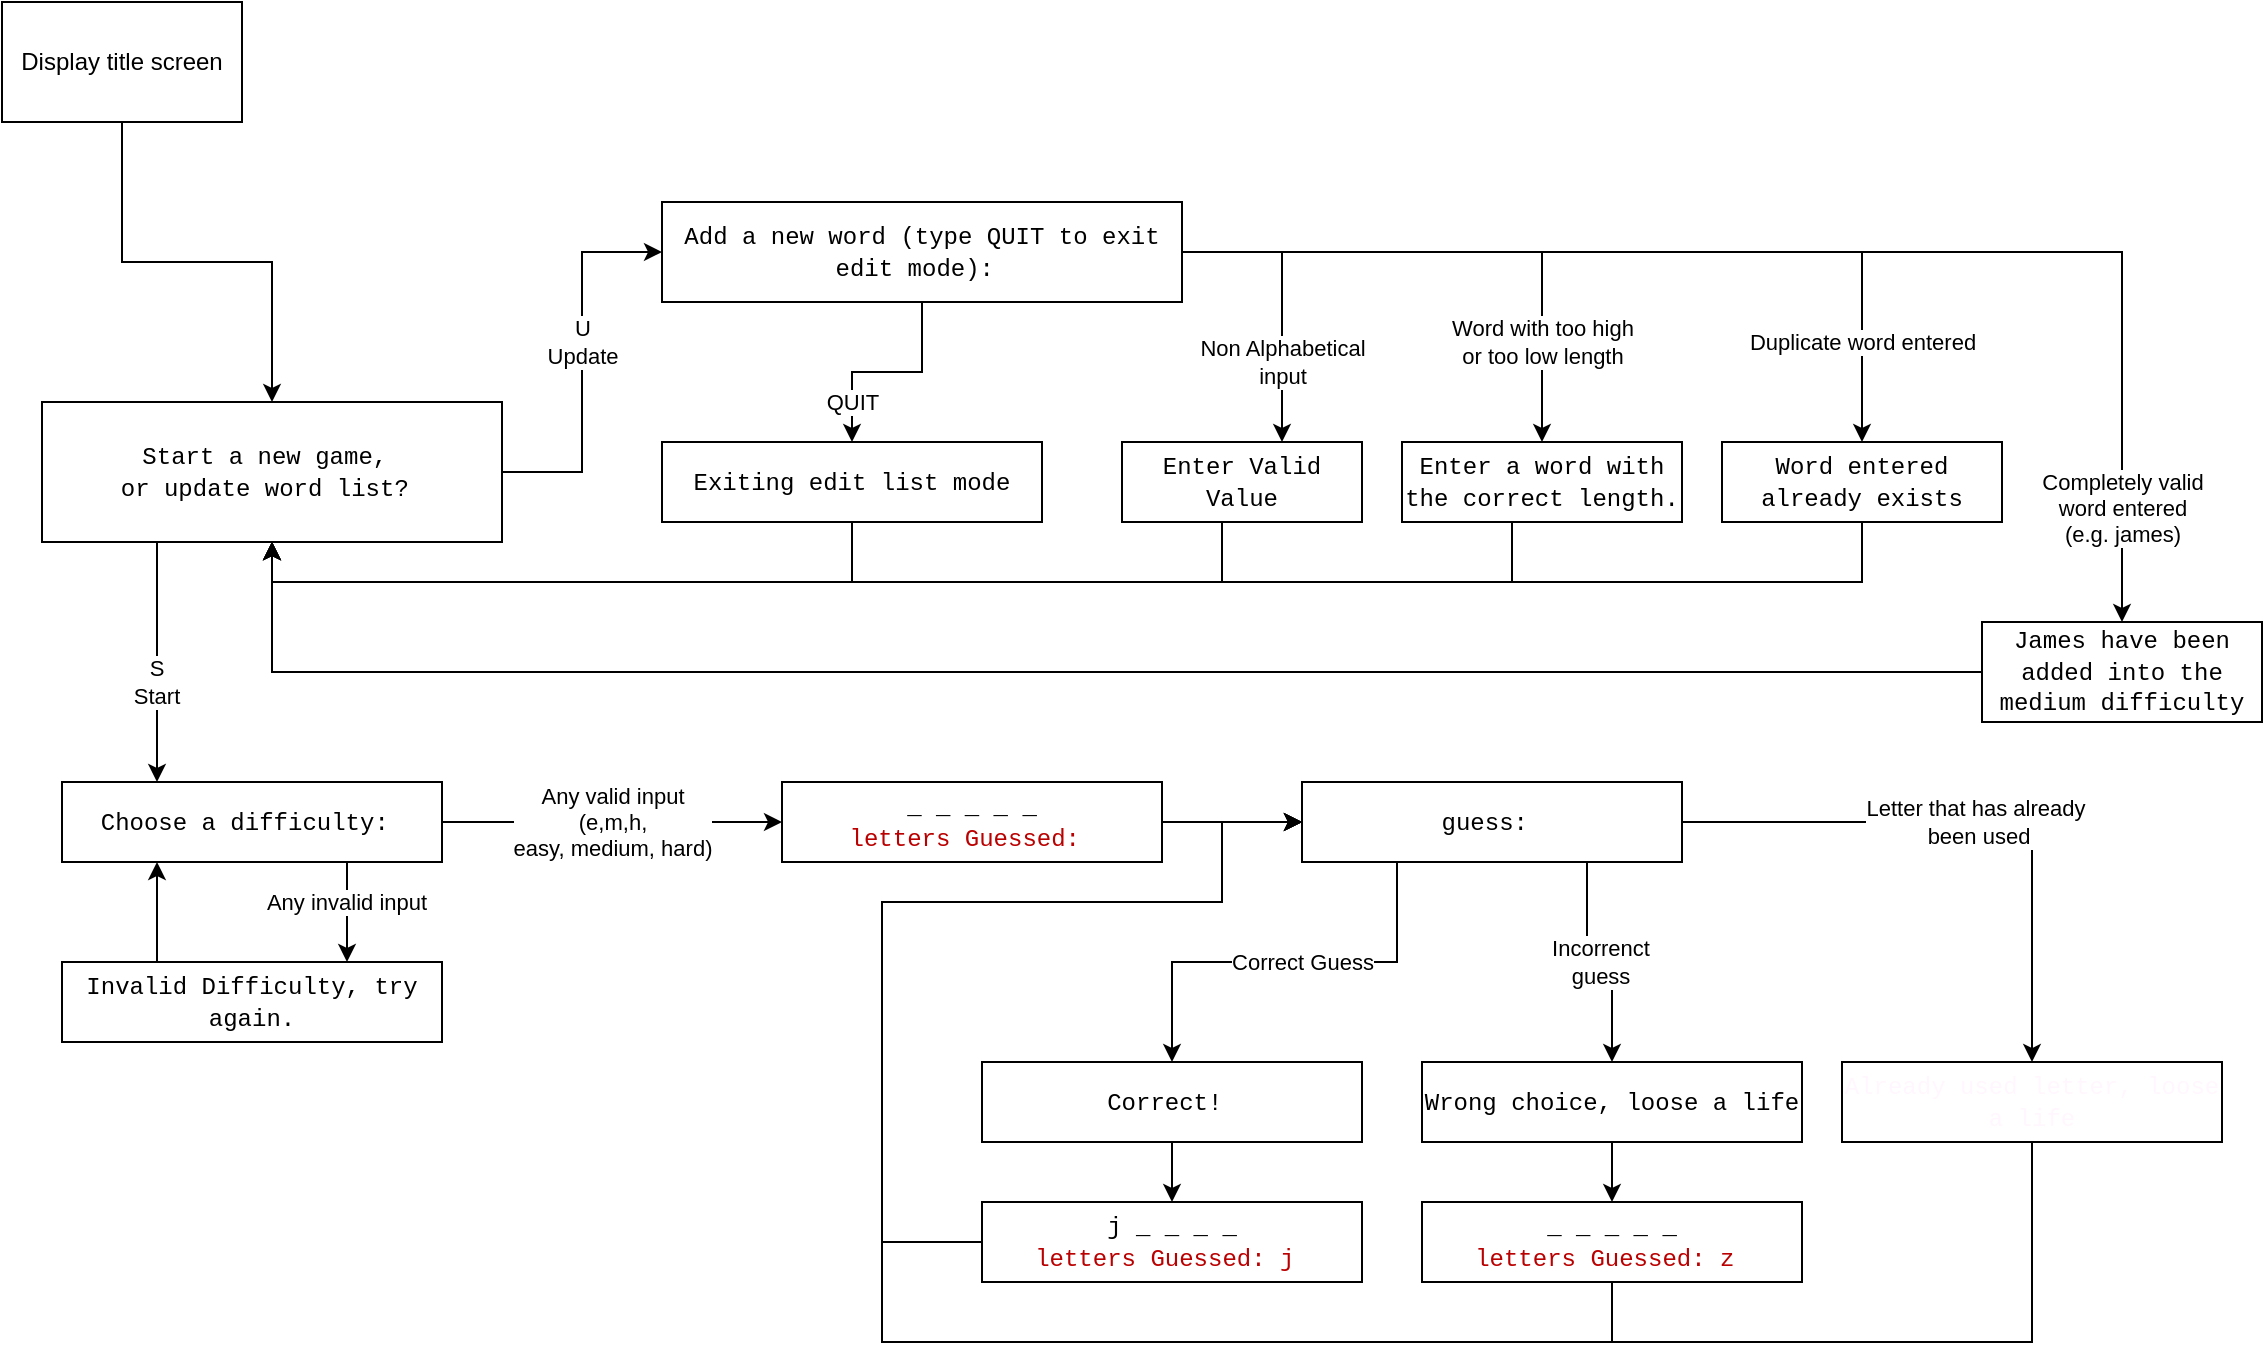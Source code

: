 <mxfile version="26.1.0">
  <diagram name="Page-1" id="wcU89FCxmK8TwFyxBk0u">
    <mxGraphModel dx="1230" dy="810" grid="1" gridSize="10" guides="1" tooltips="1" connect="1" arrows="1" fold="1" page="1" pageScale="1" pageWidth="1169" pageHeight="827" math="0" shadow="0">
      <root>
        <mxCell id="0" />
        <mxCell id="1" parent="0" />
        <mxCell id="UUgWVv2ZVk7OZgaHs7lp-29" value="" style="edgeStyle=orthogonalEdgeStyle;rounded=0;orthogonalLoop=1;jettySize=auto;html=1;" parent="1" source="UUgWVv2ZVk7OZgaHs7lp-27" target="UUgWVv2ZVk7OZgaHs7lp-28" edge="1">
          <mxGeometry relative="1" as="geometry" />
        </mxCell>
        <mxCell id="UUgWVv2ZVk7OZgaHs7lp-27" value="Display title screen" style="rounded=0;whiteSpace=wrap;html=1;" parent="1" vertex="1">
          <mxGeometry x="20" y="20" width="120" height="60" as="geometry" />
        </mxCell>
        <mxCell id="UUgWVv2ZVk7OZgaHs7lp-38" style="edgeStyle=orthogonalEdgeStyle;rounded=0;orthogonalLoop=1;jettySize=auto;html=1;entryX=0;entryY=0.5;entryDx=0;entryDy=0;" parent="1" source="UUgWVv2ZVk7OZgaHs7lp-28" target="UUgWVv2ZVk7OZgaHs7lp-30" edge="1">
          <mxGeometry relative="1" as="geometry" />
        </mxCell>
        <mxCell id="UUgWVv2ZVk7OZgaHs7lp-39" value="U&lt;br&gt;Update" style="edgeLabel;html=1;align=center;verticalAlign=middle;resizable=0;points=[];" parent="UUgWVv2ZVk7OZgaHs7lp-38" vertex="1" connectable="0">
          <mxGeometry x="0.305" y="-4" relative="1" as="geometry">
            <mxPoint x="-4" y="19" as="offset" />
          </mxGeometry>
        </mxCell>
        <mxCell id="34qyB1KcK59s6ThQKmhQ-4" style="edgeStyle=orthogonalEdgeStyle;rounded=0;orthogonalLoop=1;jettySize=auto;html=1;entryX=0.25;entryY=0;entryDx=0;entryDy=0;exitX=0.25;exitY=1;exitDx=0;exitDy=0;" edge="1" parent="1" source="UUgWVv2ZVk7OZgaHs7lp-28" target="34qyB1KcK59s6ThQKmhQ-3">
          <mxGeometry relative="1" as="geometry" />
        </mxCell>
        <mxCell id="34qyB1KcK59s6ThQKmhQ-5" value="S&lt;div&gt;Start&lt;/div&gt;" style="edgeLabel;html=1;align=center;verticalAlign=middle;resizable=0;points=[];" vertex="1" connectable="0" parent="34qyB1KcK59s6ThQKmhQ-4">
          <mxGeometry x="0.177" y="-1" relative="1" as="geometry">
            <mxPoint y="-1" as="offset" />
          </mxGeometry>
        </mxCell>
        <mxCell id="UUgWVv2ZVk7OZgaHs7lp-28" value="&lt;div&gt;&lt;font face=&quot;Courier New&quot;&gt;Start a new game,&amp;nbsp;&lt;/font&gt;&lt;/div&gt;&lt;div&gt;&lt;font face=&quot;Courier New&quot;&gt;or update word list?&amp;nbsp;&lt;/font&gt;&lt;/div&gt;" style="whiteSpace=wrap;html=1;rounded=0;" parent="1" vertex="1">
          <mxGeometry x="40" y="220" width="230" height="70" as="geometry" />
        </mxCell>
        <mxCell id="UUgWVv2ZVk7OZgaHs7lp-32" style="edgeStyle=orthogonalEdgeStyle;rounded=0;orthogonalLoop=1;jettySize=auto;html=1;entryX=0.5;entryY=0;entryDx=0;entryDy=0;exitX=0.5;exitY=1;exitDx=0;exitDy=0;" parent="1" source="UUgWVv2ZVk7OZgaHs7lp-30" target="UUgWVv2ZVk7OZgaHs7lp-40" edge="1">
          <mxGeometry relative="1" as="geometry">
            <Array as="points" />
          </mxGeometry>
        </mxCell>
        <mxCell id="UUgWVv2ZVk7OZgaHs7lp-34" value="QUIT" style="edgeLabel;html=1;align=center;verticalAlign=middle;resizable=0;points=[];" parent="UUgWVv2ZVk7OZgaHs7lp-32" vertex="1" connectable="0">
          <mxGeometry x="-0.789" y="1" relative="1" as="geometry">
            <mxPoint x="-36" y="39" as="offset" />
          </mxGeometry>
        </mxCell>
        <mxCell id="UUgWVv2ZVk7OZgaHs7lp-43" value="" style="edgeStyle=orthogonalEdgeStyle;rounded=0;orthogonalLoop=1;jettySize=auto;html=1;" parent="1" source="UUgWVv2ZVk7OZgaHs7lp-30" target="UUgWVv2ZVk7OZgaHs7lp-42" edge="1">
          <mxGeometry relative="1" as="geometry">
            <Array as="points">
              <mxPoint x="660" y="145" />
            </Array>
          </mxGeometry>
        </mxCell>
        <mxCell id="UUgWVv2ZVk7OZgaHs7lp-44" value="Non Alphabetical&lt;br&gt;input" style="edgeLabel;html=1;align=center;verticalAlign=middle;resizable=0;points=[];" parent="UUgWVv2ZVk7OZgaHs7lp-43" vertex="1" connectable="0">
          <mxGeometry x="-0.118" y="-4" relative="1" as="geometry">
            <mxPoint x="4" y="41" as="offset" />
          </mxGeometry>
        </mxCell>
        <mxCell id="UUgWVv2ZVk7OZgaHs7lp-46" style="edgeStyle=orthogonalEdgeStyle;rounded=0;orthogonalLoop=1;jettySize=auto;html=1;entryX=0.5;entryY=0;entryDx=0;entryDy=0;" parent="1" source="UUgWVv2ZVk7OZgaHs7lp-30" target="UUgWVv2ZVk7OZgaHs7lp-48" edge="1">
          <mxGeometry relative="1" as="geometry">
            <mxPoint x="850" y="210" as="targetPoint" />
          </mxGeometry>
        </mxCell>
        <mxCell id="UUgWVv2ZVk7OZgaHs7lp-47" value="Word with too high&lt;div&gt;or too low length&lt;/div&gt;" style="edgeLabel;html=1;align=center;verticalAlign=middle;resizable=0;points=[];" parent="UUgWVv2ZVk7OZgaHs7lp-46" vertex="1" connectable="0">
          <mxGeometry x="0.346" relative="1" as="geometry">
            <mxPoint y="40" as="offset" />
          </mxGeometry>
        </mxCell>
        <mxCell id="UUgWVv2ZVk7OZgaHs7lp-52" style="edgeStyle=orthogonalEdgeStyle;rounded=0;orthogonalLoop=1;jettySize=auto;html=1;entryX=0.5;entryY=0;entryDx=0;entryDy=0;" parent="1" source="UUgWVv2ZVk7OZgaHs7lp-30" target="UUgWVv2ZVk7OZgaHs7lp-51" edge="1">
          <mxGeometry relative="1" as="geometry" />
        </mxCell>
        <mxCell id="UUgWVv2ZVk7OZgaHs7lp-54" value="Duplicate word entered" style="edgeLabel;html=1;align=center;verticalAlign=middle;resizable=0;points=[];" parent="UUgWVv2ZVk7OZgaHs7lp-52" vertex="1" connectable="0">
          <mxGeometry x="0.652" y="5" relative="1" as="geometry">
            <mxPoint x="-5" y="25" as="offset" />
          </mxGeometry>
        </mxCell>
        <mxCell id="UUgWVv2ZVk7OZgaHs7lp-56" style="edgeStyle=orthogonalEdgeStyle;rounded=0;orthogonalLoop=1;jettySize=auto;html=1;entryX=0.5;entryY=0;entryDx=0;entryDy=0;" parent="1" source="UUgWVv2ZVk7OZgaHs7lp-30" target="UUgWVv2ZVk7OZgaHs7lp-58" edge="1">
          <mxGeometry relative="1" as="geometry">
            <mxPoint x="1100" y="240" as="targetPoint" />
          </mxGeometry>
        </mxCell>
        <mxCell id="UUgWVv2ZVk7OZgaHs7lp-57" value="Completely valid&lt;div&gt;word entered&lt;br&gt;(e.g. james)&lt;/div&gt;" style="edgeLabel;html=1;align=center;verticalAlign=middle;resizable=0;points=[];" parent="UUgWVv2ZVk7OZgaHs7lp-56" vertex="1" connectable="0">
          <mxGeometry x="0.77" relative="1" as="geometry">
            <mxPoint y="18" as="offset" />
          </mxGeometry>
        </mxCell>
        <mxCell id="UUgWVv2ZVk7OZgaHs7lp-30" value="&lt;div&gt;&lt;font style=&quot;background-color: transparent; color: light-dark(rgb(0, 0, 0), rgb(255, 255, 255));&quot; face=&quot;Courier New&quot;&gt;Add a new word (type QUIT to exit edit mode):&amp;nbsp;&lt;/font&gt;&lt;/div&gt;" style="whiteSpace=wrap;html=1;rounded=0;" parent="1" vertex="1">
          <mxGeometry x="350" y="120" width="260" height="50" as="geometry" />
        </mxCell>
        <mxCell id="UUgWVv2ZVk7OZgaHs7lp-41" style="edgeStyle=orthogonalEdgeStyle;rounded=0;orthogonalLoop=1;jettySize=auto;html=1;entryX=0.5;entryY=1;entryDx=0;entryDy=0;exitX=0.5;exitY=1;exitDx=0;exitDy=0;" parent="1" source="UUgWVv2ZVk7OZgaHs7lp-40" target="UUgWVv2ZVk7OZgaHs7lp-28" edge="1">
          <mxGeometry relative="1" as="geometry">
            <Array as="points">
              <mxPoint x="445" y="310" />
              <mxPoint x="155" y="310" />
            </Array>
          </mxGeometry>
        </mxCell>
        <mxCell id="UUgWVv2ZVk7OZgaHs7lp-40" value="&lt;font style=&quot;color: light-dark(rgb(0, 0, 0), rgb(255, 255, 255));&quot; face=&quot;Courier New&quot;&gt;Exiting edit list mode&lt;/font&gt;" style="whiteSpace=wrap;html=1;rounded=0;" parent="1" vertex="1">
          <mxGeometry x="350" y="240" width="190" height="40" as="geometry" />
        </mxCell>
        <mxCell id="UUgWVv2ZVk7OZgaHs7lp-45" style="edgeStyle=orthogonalEdgeStyle;rounded=0;orthogonalLoop=1;jettySize=auto;html=1;entryX=0.5;entryY=1;entryDx=0;entryDy=0;exitX=0.25;exitY=1;exitDx=0;exitDy=0;" parent="1" source="UUgWVv2ZVk7OZgaHs7lp-42" target="UUgWVv2ZVk7OZgaHs7lp-28" edge="1">
          <mxGeometry relative="1" as="geometry">
            <Array as="points">
              <mxPoint x="630" y="310" />
              <mxPoint x="155" y="310" />
            </Array>
          </mxGeometry>
        </mxCell>
        <mxCell id="UUgWVv2ZVk7OZgaHs7lp-42" value="&lt;font face=&quot;Courier New&quot;&gt;Enter Valid Value&lt;/font&gt;" style="whiteSpace=wrap;html=1;rounded=0;" parent="1" vertex="1">
          <mxGeometry x="580" y="240" width="120" height="40" as="geometry" />
        </mxCell>
        <mxCell id="UUgWVv2ZVk7OZgaHs7lp-49" style="edgeStyle=orthogonalEdgeStyle;rounded=0;orthogonalLoop=1;jettySize=auto;html=1;entryX=0.5;entryY=1;entryDx=0;entryDy=0;exitX=0.25;exitY=1;exitDx=0;exitDy=0;" parent="1" source="UUgWVv2ZVk7OZgaHs7lp-48" target="UUgWVv2ZVk7OZgaHs7lp-28" edge="1">
          <mxGeometry relative="1" as="geometry">
            <Array as="points">
              <mxPoint x="775" y="310" />
              <mxPoint x="155" y="310" />
            </Array>
          </mxGeometry>
        </mxCell>
        <mxCell id="UUgWVv2ZVk7OZgaHs7lp-48" value="&lt;font style=&quot;color: light-dark(rgb(0, 0, 0), rgb(255, 255, 255));&quot; face=&quot;Courier New&quot;&gt;Enter a word with the correct length.&lt;/font&gt;" style="whiteSpace=wrap;html=1;rounded=0;" parent="1" vertex="1">
          <mxGeometry x="720" y="240" width="140" height="40" as="geometry" />
        </mxCell>
        <mxCell id="UUgWVv2ZVk7OZgaHs7lp-55" style="edgeStyle=orthogonalEdgeStyle;rounded=0;orthogonalLoop=1;jettySize=auto;html=1;entryX=0.5;entryY=1;entryDx=0;entryDy=0;" parent="1" source="UUgWVv2ZVk7OZgaHs7lp-51" target="UUgWVv2ZVk7OZgaHs7lp-28" edge="1">
          <mxGeometry relative="1" as="geometry">
            <Array as="points">
              <mxPoint x="950" y="310" />
              <mxPoint x="155" y="310" />
            </Array>
          </mxGeometry>
        </mxCell>
        <mxCell id="UUgWVv2ZVk7OZgaHs7lp-51" value="&lt;font style=&quot;color: light-dark(rgb(0, 0, 0), rgb(255, 255, 255));&quot; face=&quot;Courier New&quot;&gt;Word entered already exists&lt;/font&gt;" style="whiteSpace=wrap;html=1;rounded=0;" parent="1" vertex="1">
          <mxGeometry x="880" y="240" width="140" height="40" as="geometry" />
        </mxCell>
        <mxCell id="UUgWVv2ZVk7OZgaHs7lp-59" style="edgeStyle=orthogonalEdgeStyle;rounded=0;orthogonalLoop=1;jettySize=auto;html=1;entryX=0.5;entryY=1;entryDx=0;entryDy=0;" parent="1" source="UUgWVv2ZVk7OZgaHs7lp-58" target="UUgWVv2ZVk7OZgaHs7lp-28" edge="1">
          <mxGeometry relative="1" as="geometry" />
        </mxCell>
        <mxCell id="UUgWVv2ZVk7OZgaHs7lp-58" value="&lt;font face=&quot;Courier New&quot;&gt;James have been added into the medium difficulty&lt;/font&gt;" style="whiteSpace=wrap;html=1;rounded=0;" parent="1" vertex="1">
          <mxGeometry x="1010" y="330" width="140" height="50" as="geometry" />
        </mxCell>
        <mxCell id="34qyB1KcK59s6ThQKmhQ-7" value="Any valid input&lt;br&gt;(e,m,h,&lt;br&gt;easy, medium, hard)" style="edgeStyle=orthogonalEdgeStyle;rounded=0;orthogonalLoop=1;jettySize=auto;html=1;" edge="1" parent="1" source="34qyB1KcK59s6ThQKmhQ-3" target="34qyB1KcK59s6ThQKmhQ-6">
          <mxGeometry relative="1" as="geometry" />
        </mxCell>
        <mxCell id="34qyB1KcK59s6ThQKmhQ-9" value="" style="edgeStyle=orthogonalEdgeStyle;rounded=0;orthogonalLoop=1;jettySize=auto;html=1;exitX=0.75;exitY=1;exitDx=0;exitDy=0;entryX=0.75;entryY=0;entryDx=0;entryDy=0;" edge="1" parent="1" source="34qyB1KcK59s6ThQKmhQ-3" target="34qyB1KcK59s6ThQKmhQ-8">
          <mxGeometry relative="1" as="geometry" />
        </mxCell>
        <mxCell id="34qyB1KcK59s6ThQKmhQ-10" value="Any invalid input" style="edgeLabel;html=1;align=center;verticalAlign=middle;resizable=0;points=[];" vertex="1" connectable="0" parent="34qyB1KcK59s6ThQKmhQ-9">
          <mxGeometry x="-0.175" y="-1" relative="1" as="geometry">
            <mxPoint y="-1" as="offset" />
          </mxGeometry>
        </mxCell>
        <mxCell id="34qyB1KcK59s6ThQKmhQ-3" value="&lt;font face=&quot;Courier New&quot;&gt;Choose a difficulty:&amp;nbsp;&lt;/font&gt;" style="whiteSpace=wrap;html=1;rounded=0;" vertex="1" parent="1">
          <mxGeometry x="50" y="410" width="190" height="40" as="geometry" />
        </mxCell>
        <mxCell id="34qyB1KcK59s6ThQKmhQ-13" value="" style="edgeStyle=orthogonalEdgeStyle;rounded=0;orthogonalLoop=1;jettySize=auto;html=1;" edge="1" parent="1" source="34qyB1KcK59s6ThQKmhQ-6" target="34qyB1KcK59s6ThQKmhQ-12">
          <mxGeometry relative="1" as="geometry" />
        </mxCell>
        <mxCell id="34qyB1KcK59s6ThQKmhQ-6" value="&lt;font style=&quot;&quot; face=&quot;Courier New&quot;&gt;&lt;font style=&quot;color: light-dark(rgb(0, 0, 0), rgb(0, 255, 0));&quot;&gt;_ _ _ _ _&lt;br&gt;&lt;/font&gt;&lt;font style=&quot;color: light-dark(rgb(186, 0, 0), rgb(0, 255, 255));&quot;&gt;letters Guessed:&amp;nbsp;&lt;/font&gt;&lt;/font&gt;" style="whiteSpace=wrap;html=1;rounded=0;" vertex="1" parent="1">
          <mxGeometry x="410" y="410" width="190" height="40" as="geometry" />
        </mxCell>
        <mxCell id="34qyB1KcK59s6ThQKmhQ-11" value="" style="edgeStyle=orthogonalEdgeStyle;rounded=0;orthogonalLoop=1;jettySize=auto;html=1;exitX=0.25;exitY=0;exitDx=0;exitDy=0;entryX=0.25;entryY=1;entryDx=0;entryDy=0;" edge="1" parent="1" source="34qyB1KcK59s6ThQKmhQ-8" target="34qyB1KcK59s6ThQKmhQ-3">
          <mxGeometry relative="1" as="geometry" />
        </mxCell>
        <mxCell id="34qyB1KcK59s6ThQKmhQ-8" value="&lt;font face=&quot;Courier New&quot;&gt;Invalid Difficulty, try again.&lt;/font&gt;" style="whiteSpace=wrap;html=1;rounded=0;" vertex="1" parent="1">
          <mxGeometry x="50" y="500" width="190" height="40" as="geometry" />
        </mxCell>
        <mxCell id="34qyB1KcK59s6ThQKmhQ-15" value="Letter that has already&amp;nbsp;&lt;div&gt;been used&lt;/div&gt;" style="edgeStyle=orthogonalEdgeStyle;rounded=0;orthogonalLoop=1;jettySize=auto;html=1;" edge="1" parent="1" source="34qyB1KcK59s6ThQKmhQ-12" target="34qyB1KcK59s6ThQKmhQ-14">
          <mxGeometry relative="1" as="geometry" />
        </mxCell>
        <mxCell id="34qyB1KcK59s6ThQKmhQ-17" value="Incorrenct&lt;br&gt;guess" style="edgeStyle=orthogonalEdgeStyle;rounded=0;orthogonalLoop=1;jettySize=auto;html=1;entryX=0.5;entryY=0;entryDx=0;entryDy=0;exitX=0.75;exitY=1;exitDx=0;exitDy=0;" edge="1" parent="1" source="34qyB1KcK59s6ThQKmhQ-12" target="34qyB1KcK59s6ThQKmhQ-16">
          <mxGeometry relative="1" as="geometry" />
        </mxCell>
        <mxCell id="34qyB1KcK59s6ThQKmhQ-18" style="edgeStyle=orthogonalEdgeStyle;rounded=0;orthogonalLoop=1;jettySize=auto;html=1;entryX=0.5;entryY=0;entryDx=0;entryDy=0;exitX=0.25;exitY=1;exitDx=0;exitDy=0;" edge="1" parent="1" source="34qyB1KcK59s6ThQKmhQ-12" target="34qyB1KcK59s6ThQKmhQ-19">
          <mxGeometry relative="1" as="geometry">
            <mxPoint x="680" y="490" as="targetPoint" />
          </mxGeometry>
        </mxCell>
        <mxCell id="34qyB1KcK59s6ThQKmhQ-20" value="Correct Guess" style="edgeLabel;html=1;align=center;verticalAlign=middle;resizable=0;points=[];" vertex="1" connectable="0" parent="34qyB1KcK59s6ThQKmhQ-18">
          <mxGeometry x="0.247" y="-3" relative="1" as="geometry">
            <mxPoint x="35" y="3" as="offset" />
          </mxGeometry>
        </mxCell>
        <mxCell id="34qyB1KcK59s6ThQKmhQ-12" value="&lt;font face=&quot;Courier New&quot; style=&quot;color: light-dark(rgb(0, 0, 0), rgb(255, 247, 253));&quot;&gt;guess:&amp;nbsp;&lt;/font&gt;" style="whiteSpace=wrap;html=1;rounded=0;" vertex="1" parent="1">
          <mxGeometry x="670" y="410" width="190" height="40" as="geometry" />
        </mxCell>
        <mxCell id="34qyB1KcK59s6ThQKmhQ-29" style="edgeStyle=orthogonalEdgeStyle;rounded=0;orthogonalLoop=1;jettySize=auto;html=1;entryX=0;entryY=0.5;entryDx=0;entryDy=0;" edge="1" parent="1" source="34qyB1KcK59s6ThQKmhQ-14" target="34qyB1KcK59s6ThQKmhQ-12">
          <mxGeometry relative="1" as="geometry">
            <Array as="points">
              <mxPoint x="1035" y="690" />
              <mxPoint x="460" y="690" />
              <mxPoint x="460" y="470" />
              <mxPoint x="630" y="470" />
              <mxPoint x="630" y="430" />
            </Array>
          </mxGeometry>
        </mxCell>
        <mxCell id="34qyB1KcK59s6ThQKmhQ-14" value="&lt;font face=&quot;Courier New&quot; style=&quot;&quot;&gt;&lt;font style=&quot;color: light-dark(rgb(255, 247, 253), rgb(255, 255, 255));&quot;&gt;Already used letter, loose a life&lt;/font&gt;&lt;/font&gt;" style="whiteSpace=wrap;html=1;rounded=0;" vertex="1" parent="1">
          <mxGeometry x="940" y="550" width="190" height="40" as="geometry" />
        </mxCell>
        <mxCell id="34qyB1KcK59s6ThQKmhQ-26" value="" style="edgeStyle=orthogonalEdgeStyle;rounded=0;orthogonalLoop=1;jettySize=auto;html=1;" edge="1" parent="1" source="34qyB1KcK59s6ThQKmhQ-16" target="34qyB1KcK59s6ThQKmhQ-25">
          <mxGeometry relative="1" as="geometry" />
        </mxCell>
        <mxCell id="34qyB1KcK59s6ThQKmhQ-16" value="&lt;font face=&quot;Courier New&quot;&gt;Wrong choice, loose a life&lt;/font&gt;" style="whiteSpace=wrap;html=1;rounded=0;" vertex="1" parent="1">
          <mxGeometry x="730" y="550" width="190" height="40" as="geometry" />
        </mxCell>
        <mxCell id="34qyB1KcK59s6ThQKmhQ-24" value="" style="edgeStyle=orthogonalEdgeStyle;rounded=0;orthogonalLoop=1;jettySize=auto;html=1;" edge="1" parent="1" source="34qyB1KcK59s6ThQKmhQ-19" target="34qyB1KcK59s6ThQKmhQ-23">
          <mxGeometry relative="1" as="geometry" />
        </mxCell>
        <mxCell id="34qyB1KcK59s6ThQKmhQ-19" value="&lt;font face=&quot;Courier New&quot;&gt;Correct!&amp;nbsp;&lt;/font&gt;" style="whiteSpace=wrap;html=1;rounded=0;" vertex="1" parent="1">
          <mxGeometry x="510" y="550" width="190" height="40" as="geometry" />
        </mxCell>
        <mxCell id="34qyB1KcK59s6ThQKmhQ-27" style="edgeStyle=orthogonalEdgeStyle;rounded=0;orthogonalLoop=1;jettySize=auto;html=1;entryX=0;entryY=0.5;entryDx=0;entryDy=0;" edge="1" parent="1" source="34qyB1KcK59s6ThQKmhQ-23" target="34qyB1KcK59s6ThQKmhQ-12">
          <mxGeometry relative="1" as="geometry">
            <Array as="points">
              <mxPoint x="460" y="640" />
              <mxPoint x="460" y="470" />
              <mxPoint x="630" y="470" />
              <mxPoint x="630" y="430" />
            </Array>
          </mxGeometry>
        </mxCell>
        <mxCell id="34qyB1KcK59s6ThQKmhQ-23" value="&lt;font style=&quot;&quot; face=&quot;Courier New&quot;&gt;&lt;font style=&quot;color: light-dark(rgb(0, 0, 0), rgb(0, 255, 0));&quot;&gt;j _ _ _ _&lt;br&gt;&lt;/font&gt;&lt;font style=&quot;color: light-dark(rgb(186, 0, 0), rgb(0, 255, 255));&quot;&gt;letters Guessed: j&amp;nbsp;&lt;/font&gt;&lt;/font&gt;" style="whiteSpace=wrap;html=1;rounded=0;" vertex="1" parent="1">
          <mxGeometry x="510" y="620" width="190" height="40" as="geometry" />
        </mxCell>
        <mxCell id="34qyB1KcK59s6ThQKmhQ-28" style="edgeStyle=orthogonalEdgeStyle;rounded=0;orthogonalLoop=1;jettySize=auto;html=1;entryX=0;entryY=0.5;entryDx=0;entryDy=0;" edge="1" parent="1" source="34qyB1KcK59s6ThQKmhQ-25" target="34qyB1KcK59s6ThQKmhQ-12">
          <mxGeometry relative="1" as="geometry">
            <Array as="points">
              <mxPoint x="825" y="690" />
              <mxPoint x="460" y="690" />
              <mxPoint x="460" y="470" />
              <mxPoint x="630" y="470" />
              <mxPoint x="630" y="430" />
            </Array>
          </mxGeometry>
        </mxCell>
        <mxCell id="34qyB1KcK59s6ThQKmhQ-25" value="&lt;font style=&quot;&quot; face=&quot;Courier New&quot;&gt;&lt;font style=&quot;color: light-dark(rgb(0, 0, 0), rgb(0, 255, 0));&quot;&gt;_ _ _ _ _&lt;br&gt;&lt;/font&gt;&lt;font style=&quot;color: light-dark(rgb(186, 0, 0), rgb(0, 255, 255));&quot;&gt;letters Guessed: &lt;/font&gt;&lt;font style=&quot;color: light-dark(rgb(186, 0, 0), rgb(255, 10, 2));&quot;&gt;z&lt;/font&gt;&lt;font style=&quot;color: light-dark(rgb(186, 0, 0), rgb(0, 255, 255));&quot;&gt;&amp;nbsp;&lt;/font&gt;&lt;/font&gt;" style="whiteSpace=wrap;html=1;rounded=0;" vertex="1" parent="1">
          <mxGeometry x="730" y="620" width="190" height="40" as="geometry" />
        </mxCell>
      </root>
    </mxGraphModel>
  </diagram>
</mxfile>
